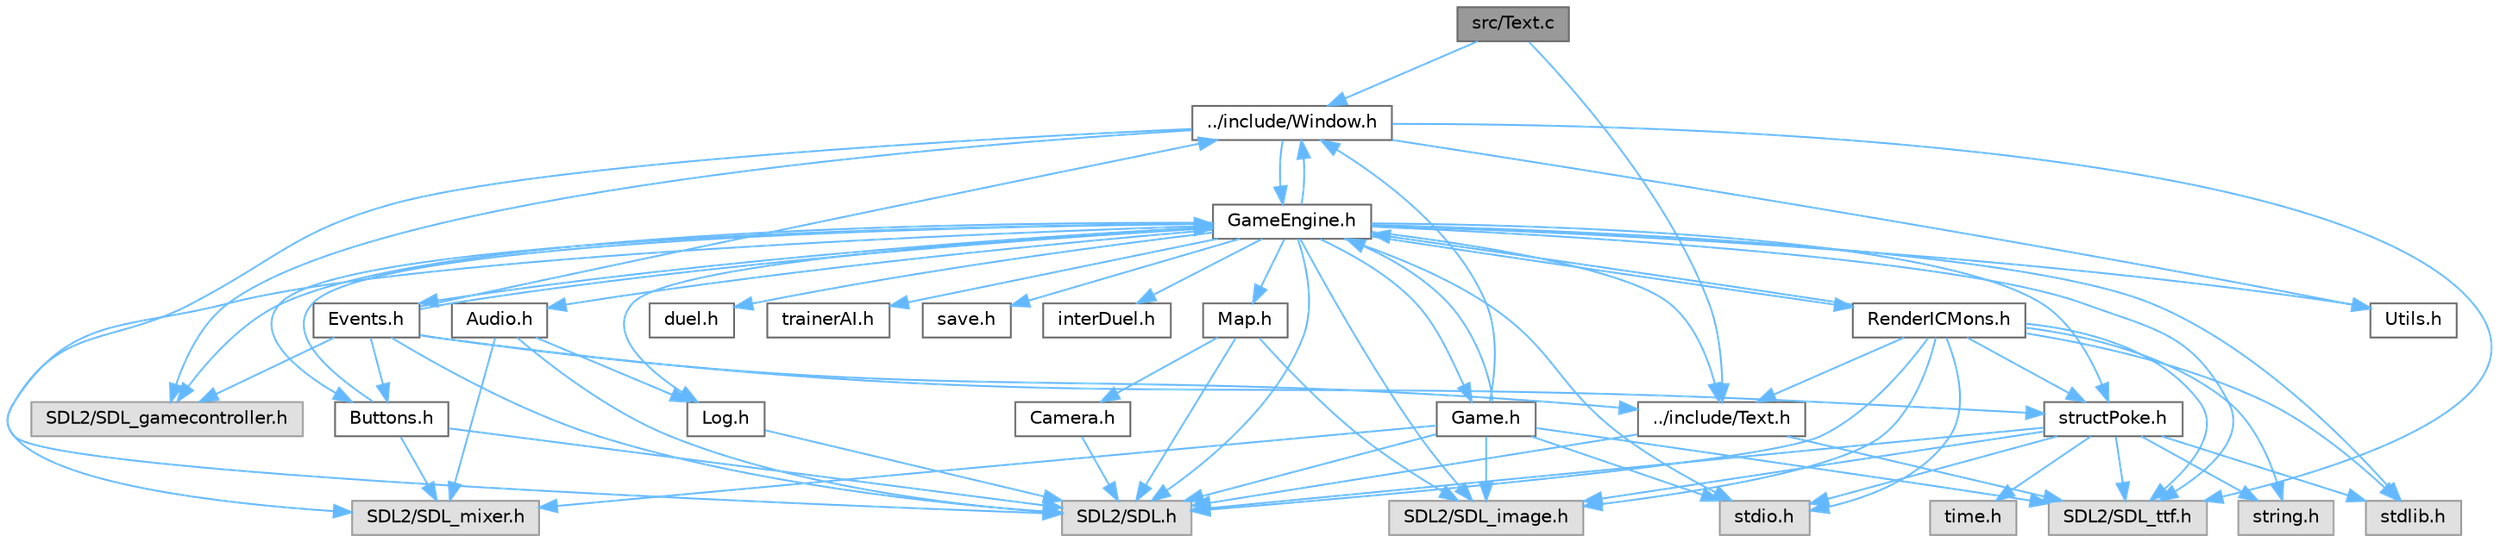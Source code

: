 digraph "src/Text.c"
{
 // LATEX_PDF_SIZE
  bgcolor="transparent";
  edge [fontname=Helvetica,fontsize=10,labelfontname=Helvetica,labelfontsize=10];
  node [fontname=Helvetica,fontsize=10,shape=box,height=0.2,width=0.4];
  Node1 [id="Node000001",label="src/Text.c",height=0.2,width=0.4,color="gray40", fillcolor="grey60", style="filled", fontcolor="black",tooltip=" "];
  Node1 -> Node2 [id="edge73_Node000001_Node000002",color="steelblue1",style="solid",tooltip=" "];
  Node2 [id="Node000002",label="../include/Text.h",height=0.2,width=0.4,color="grey40", fillcolor="white", style="filled",URL="$d6/d35/Text_8h.html",tooltip=" "];
  Node2 -> Node3 [id="edge74_Node000002_Node000003",color="steelblue1",style="solid",tooltip=" "];
  Node3 [id="Node000003",label="SDL2/SDL.h",height=0.2,width=0.4,color="grey60", fillcolor="#E0E0E0", style="filled",tooltip=" "];
  Node2 -> Node4 [id="edge75_Node000002_Node000004",color="steelblue1",style="solid",tooltip=" "];
  Node4 [id="Node000004",label="SDL2/SDL_ttf.h",height=0.2,width=0.4,color="grey60", fillcolor="#E0E0E0", style="filled",tooltip=" "];
  Node1 -> Node5 [id="edge76_Node000001_Node000005",color="steelblue1",style="solid",tooltip=" "];
  Node5 [id="Node000005",label="../include/Window.h",height=0.2,width=0.4,color="grey40", fillcolor="white", style="filled",URL="$d3/ded/Window_8h.html",tooltip=" "];
  Node5 -> Node3 [id="edge77_Node000005_Node000003",color="steelblue1",style="solid",tooltip=" "];
  Node5 -> Node4 [id="edge78_Node000005_Node000004",color="steelblue1",style="solid",tooltip=" "];
  Node5 -> Node6 [id="edge79_Node000005_Node000006",color="steelblue1",style="solid",tooltip=" "];
  Node6 [id="Node000006",label="SDL2/SDL_gamecontroller.h",height=0.2,width=0.4,color="grey60", fillcolor="#E0E0E0", style="filled",tooltip=" "];
  Node5 -> Node7 [id="edge80_Node000005_Node000007",color="steelblue1",style="solid",tooltip=" "];
  Node7 [id="Node000007",label="GameEngine.h",height=0.2,width=0.4,color="grey40", fillcolor="white", style="filled",URL="$d7/d1f/GameEngine_8h.html",tooltip=" "];
  Node7 -> Node3 [id="edge81_Node000007_Node000003",color="steelblue1",style="solid",tooltip=" "];
  Node7 -> Node8 [id="edge82_Node000007_Node000008",color="steelblue1",style="solid",tooltip=" "];
  Node8 [id="Node000008",label="SDL2/SDL_mixer.h",height=0.2,width=0.4,color="grey60", fillcolor="#E0E0E0", style="filled",tooltip=" "];
  Node7 -> Node9 [id="edge83_Node000007_Node000009",color="steelblue1",style="solid",tooltip=" "];
  Node9 [id="Node000009",label="SDL2/SDL_image.h",height=0.2,width=0.4,color="grey60", fillcolor="#E0E0E0", style="filled",tooltip=" "];
  Node7 -> Node4 [id="edge84_Node000007_Node000004",color="steelblue1",style="solid",tooltip=" "];
  Node7 -> Node6 [id="edge85_Node000007_Node000006",color="steelblue1",style="solid",tooltip=" "];
  Node7 -> Node10 [id="edge86_Node000007_Node000010",color="steelblue1",style="solid",tooltip=" "];
  Node10 [id="Node000010",label="stdio.h",height=0.2,width=0.4,color="grey60", fillcolor="#E0E0E0", style="filled",tooltip=" "];
  Node7 -> Node11 [id="edge87_Node000007_Node000011",color="steelblue1",style="solid",tooltip=" "];
  Node11 [id="Node000011",label="stdlib.h",height=0.2,width=0.4,color="grey60", fillcolor="#E0E0E0", style="filled",tooltip=" "];
  Node7 -> Node12 [id="edge88_Node000007_Node000012",color="steelblue1",style="solid",tooltip=" "];
  Node12 [id="Node000012",label="Log.h",height=0.2,width=0.4,color="grey40", fillcolor="white", style="filled",URL="$d1/d45/Log_8h.html",tooltip=" "];
  Node12 -> Node3 [id="edge89_Node000012_Node000003",color="steelblue1",style="solid",tooltip=" "];
  Node7 -> Node13 [id="edge90_Node000007_Node000013",color="steelblue1",style="solid",tooltip=" "];
  Node13 [id="Node000013",label="Audio.h",height=0.2,width=0.4,color="grey40", fillcolor="white", style="filled",URL="$d8/daa/Audio_8h.html",tooltip=" "];
  Node13 -> Node12 [id="edge91_Node000013_Node000012",color="steelblue1",style="solid",tooltip=" "];
  Node13 -> Node8 [id="edge92_Node000013_Node000008",color="steelblue1",style="solid",tooltip=" "];
  Node13 -> Node3 [id="edge93_Node000013_Node000003",color="steelblue1",style="solid",tooltip=" "];
  Node7 -> Node14 [id="edge94_Node000007_Node000014",color="steelblue1",style="solid",tooltip=" "];
  Node14 [id="Node000014",label="Buttons.h",height=0.2,width=0.4,color="grey40", fillcolor="white", style="filled",URL="$d3/d70/Buttons_8h.html",tooltip=" "];
  Node14 -> Node3 [id="edge95_Node000014_Node000003",color="steelblue1",style="solid",tooltip=" "];
  Node14 -> Node8 [id="edge96_Node000014_Node000008",color="steelblue1",style="solid",tooltip=" "];
  Node14 -> Node7 [id="edge97_Node000014_Node000007",color="steelblue1",style="solid",tooltip=" "];
  Node7 -> Node15 [id="edge98_Node000007_Node000015",color="steelblue1",style="solid",tooltip=" "];
  Node15 [id="Node000015",label="structPoke.h",height=0.2,width=0.4,color="grey40", fillcolor="white", style="filled",URL="$da/d71/structPoke_8h.html",tooltip=" "];
  Node15 -> Node10 [id="edge99_Node000015_Node000010",color="steelblue1",style="solid",tooltip=" "];
  Node15 -> Node11 [id="edge100_Node000015_Node000011",color="steelblue1",style="solid",tooltip=" "];
  Node15 -> Node16 [id="edge101_Node000015_Node000016",color="steelblue1",style="solid",tooltip=" "];
  Node16 [id="Node000016",label="time.h",height=0.2,width=0.4,color="grey60", fillcolor="#E0E0E0", style="filled",tooltip=" "];
  Node15 -> Node17 [id="edge102_Node000015_Node000017",color="steelblue1",style="solid",tooltip=" "];
  Node17 [id="Node000017",label="string.h",height=0.2,width=0.4,color="grey60", fillcolor="#E0E0E0", style="filled",tooltip=" "];
  Node15 -> Node3 [id="edge103_Node000015_Node000003",color="steelblue1",style="solid",tooltip=" "];
  Node15 -> Node9 [id="edge104_Node000015_Node000009",color="steelblue1",style="solid",tooltip=" "];
  Node15 -> Node4 [id="edge105_Node000015_Node000004",color="steelblue1",style="solid",tooltip=" "];
  Node7 -> Node18 [id="edge106_Node000007_Node000018",color="steelblue1",style="solid",tooltip=" "];
  Node18 [id="Node000018",label="duel.h",height=0.2,width=0.4,color="grey40", fillcolor="white", style="filled",URL="$d6/d8e/duel_8h.html",tooltip=" "];
  Node7 -> Node19 [id="edge107_Node000007_Node000019",color="steelblue1",style="solid",tooltip=" "];
  Node19 [id="Node000019",label="trainerAI.h",height=0.2,width=0.4,color="grey40", fillcolor="white", style="filled",URL="$df/d27/trainerAI_8h.html",tooltip=" "];
  Node7 -> Node20 [id="edge108_Node000007_Node000020",color="steelblue1",style="solid",tooltip=" "];
  Node20 [id="Node000020",label="save.h",height=0.2,width=0.4,color="grey40", fillcolor="white", style="filled",URL="$d5/d5e/save_8h.html",tooltip=" "];
  Node7 -> Node21 [id="edge109_Node000007_Node000021",color="steelblue1",style="solid",tooltip=" "];
  Node21 [id="Node000021",label="interDuel.h",height=0.2,width=0.4,color="grey40", fillcolor="white", style="filled",URL="$da/d1d/interDuel_8h.html",tooltip=" "];
  Node7 -> Node22 [id="edge110_Node000007_Node000022",color="steelblue1",style="solid",tooltip=" "];
  Node22 [id="Node000022",label="Utils.h",height=0.2,width=0.4,color="grey40", fillcolor="white", style="filled",URL="$d9/ded/Utils_8h.html",tooltip=" "];
  Node7 -> Node2 [id="edge111_Node000007_Node000002",color="steelblue1",style="solid",tooltip=" "];
  Node7 -> Node5 [id="edge112_Node000007_Node000005",color="steelblue1",style="solid",tooltip=" "];
  Node7 -> Node23 [id="edge113_Node000007_Node000023",color="steelblue1",style="solid",tooltip=" "];
  Node23 [id="Node000023",label="Map.h",height=0.2,width=0.4,color="grey40", fillcolor="white", style="filled",URL="$df/d79/Map_8h.html",tooltip=" "];
  Node23 -> Node3 [id="edge114_Node000023_Node000003",color="steelblue1",style="solid",tooltip=" "];
  Node23 -> Node9 [id="edge115_Node000023_Node000009",color="steelblue1",style="solid",tooltip=" "];
  Node23 -> Node24 [id="edge116_Node000023_Node000024",color="steelblue1",style="solid",tooltip=" "];
  Node24 [id="Node000024",label="Camera.h",height=0.2,width=0.4,color="grey40", fillcolor="white", style="filled",URL="$dd/de4/Camera_8h.html",tooltip=" "];
  Node24 -> Node3 [id="edge117_Node000024_Node000003",color="steelblue1",style="solid",tooltip=" "];
  Node7 -> Node25 [id="edge118_Node000007_Node000025",color="steelblue1",style="solid",tooltip=" "];
  Node25 [id="Node000025",label="Game.h",height=0.2,width=0.4,color="grey40", fillcolor="white", style="filled",URL="$d3/d5f/Game_8h.html",tooltip=" "];
  Node25 -> Node3 [id="edge119_Node000025_Node000003",color="steelblue1",style="solid",tooltip=" "];
  Node25 -> Node8 [id="edge120_Node000025_Node000008",color="steelblue1",style="solid",tooltip=" "];
  Node25 -> Node9 [id="edge121_Node000025_Node000009",color="steelblue1",style="solid",tooltip=" "];
  Node25 -> Node4 [id="edge122_Node000025_Node000004",color="steelblue1",style="solid",tooltip=" "];
  Node25 -> Node10 [id="edge123_Node000025_Node000010",color="steelblue1",style="solid",tooltip=" "];
  Node25 -> Node5 [id="edge124_Node000025_Node000005",color="steelblue1",style="solid",tooltip=" "];
  Node25 -> Node7 [id="edge125_Node000025_Node000007",color="steelblue1",style="solid",tooltip=" "];
  Node7 -> Node26 [id="edge126_Node000007_Node000026",color="steelblue1",style="solid",tooltip=" "];
  Node26 [id="Node000026",label="Events.h",height=0.2,width=0.4,color="grey40", fillcolor="white", style="filled",URL="$d0/dbb/Events_8h.html",tooltip=" "];
  Node26 -> Node7 [id="edge127_Node000026_Node000007",color="steelblue1",style="solid",tooltip=" "];
  Node26 -> Node5 [id="edge128_Node000026_Node000005",color="steelblue1",style="solid",tooltip=" "];
  Node26 -> Node14 [id="edge129_Node000026_Node000014",color="steelblue1",style="solid",tooltip=" "];
  Node26 -> Node2 [id="edge130_Node000026_Node000002",color="steelblue1",style="solid",tooltip=" "];
  Node26 -> Node15 [id="edge131_Node000026_Node000015",color="steelblue1",style="solid",tooltip=" "];
  Node26 -> Node3 [id="edge132_Node000026_Node000003",color="steelblue1",style="solid",tooltip=" "];
  Node26 -> Node6 [id="edge133_Node000026_Node000006",color="steelblue1",style="solid",tooltip=" "];
  Node7 -> Node27 [id="edge134_Node000007_Node000027",color="steelblue1",style="solid",tooltip=" "];
  Node27 [id="Node000027",label="RenderICMons.h",height=0.2,width=0.4,color="grey40", fillcolor="white", style="filled",URL="$d2/d98/RenderICMons_8h.html",tooltip=" "];
  Node27 -> Node3 [id="edge135_Node000027_Node000003",color="steelblue1",style="solid",tooltip=" "];
  Node27 -> Node9 [id="edge136_Node000027_Node000009",color="steelblue1",style="solid",tooltip=" "];
  Node27 -> Node4 [id="edge137_Node000027_Node000004",color="steelblue1",style="solid",tooltip=" "];
  Node27 -> Node10 [id="edge138_Node000027_Node000010",color="steelblue1",style="solid",tooltip=" "];
  Node27 -> Node11 [id="edge139_Node000027_Node000011",color="steelblue1",style="solid",tooltip=" "];
  Node27 -> Node17 [id="edge140_Node000027_Node000017",color="steelblue1",style="solid",tooltip=" "];
  Node27 -> Node7 [id="edge141_Node000027_Node000007",color="steelblue1",style="solid",tooltip=" "];
  Node27 -> Node2 [id="edge142_Node000027_Node000002",color="steelblue1",style="solid",tooltip=" "];
  Node27 -> Node15 [id="edge143_Node000027_Node000015",color="steelblue1",style="solid",tooltip=" "];
  Node5 -> Node22 [id="edge144_Node000005_Node000022",color="steelblue1",style="solid",tooltip=" "];
}
